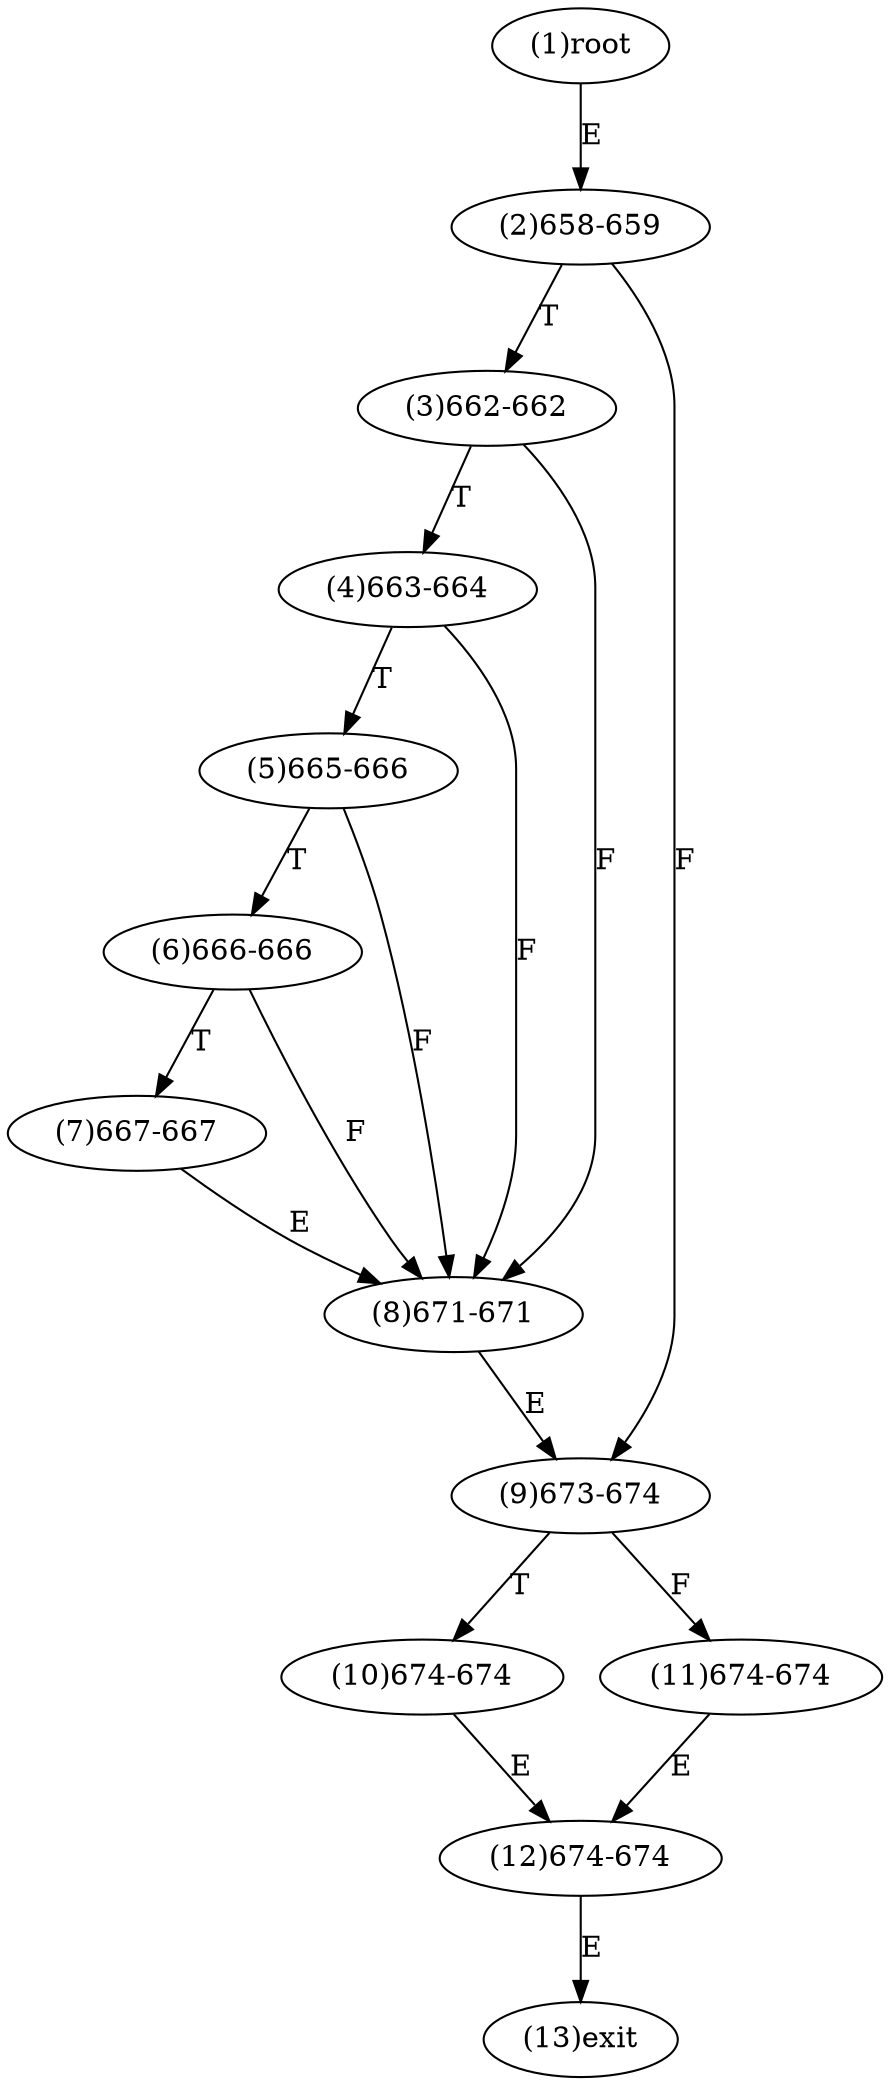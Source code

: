 digraph "" { 
1[ label="(1)root"];
2[ label="(2)658-659"];
3[ label="(3)662-662"];
4[ label="(4)663-664"];
5[ label="(5)665-666"];
6[ label="(6)666-666"];
7[ label="(7)667-667"];
8[ label="(8)671-671"];
9[ label="(9)673-674"];
10[ label="(10)674-674"];
11[ label="(11)674-674"];
12[ label="(12)674-674"];
13[ label="(13)exit"];
1->2[ label="E"];
2->9[ label="F"];
2->3[ label="T"];
3->8[ label="F"];
3->4[ label="T"];
4->8[ label="F"];
4->5[ label="T"];
5->8[ label="F"];
5->6[ label="T"];
6->8[ label="F"];
6->7[ label="T"];
7->8[ label="E"];
8->9[ label="E"];
9->11[ label="F"];
9->10[ label="T"];
10->12[ label="E"];
11->12[ label="E"];
12->13[ label="E"];
}